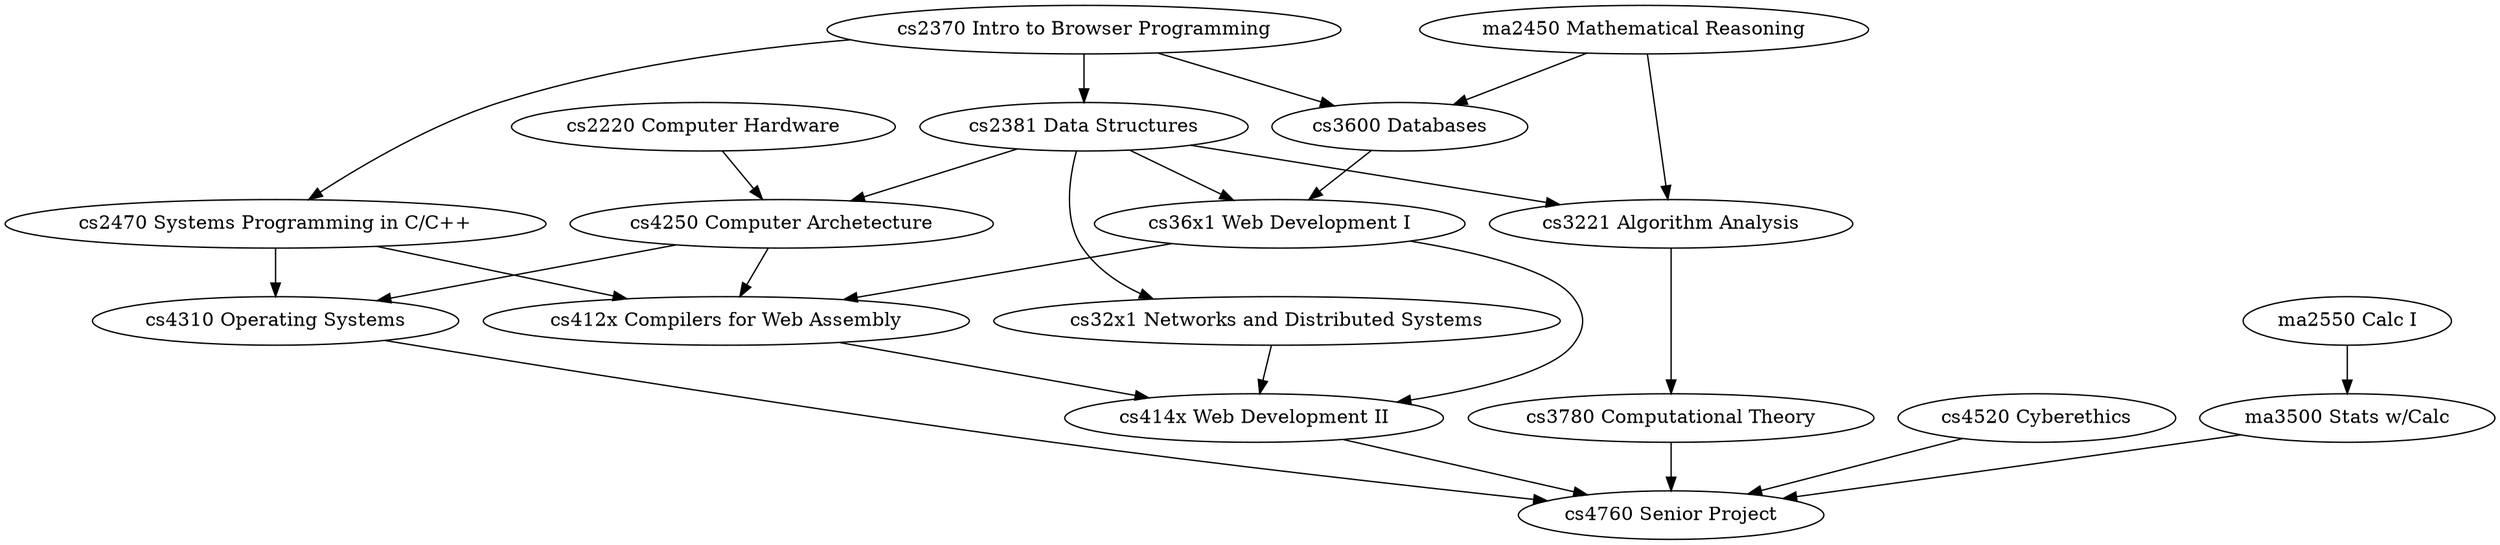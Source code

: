 
digraph {
  // Programming Sequence
  cs2370 [label="\N Intro to Browser Programming"]

  cs2381 [label="\N Data Structures"]
  cs2370 -> cs2381

  // Low Level and OS
  cs2220 [label="\N Computer Hardware"]

  cs2470 [label="\N Systems Programming in C/C++"]
  cs2370 -> cs2470

  cs4250 [label="\N Computer Archetecture"]
  cs2220 -> cs4250
  cs2381 -> cs4250

  cs4310 [label="\N Operating Systems"]
  cs4250 -> cs4310
  cs2470 -> cs4310

  // Algo and Theory
  ma2450 [label="\N Mathematical Reasoning"]

  cs3221 [label="\N Algorithm Analysis"]
  cs2381 -> cs3221
  ma2450 -> cs3221

  cs3780 [label="\N Computational Theory"]
  cs3221 -> cs3780

  // Web Dev
  cs3600 [label="\N Databases"]
  cs2370 -> cs3600
  ma2450 -> cs3600

  cs32x1 [label="\N Networks and Distributed Systems"]
  cs2381 -> cs32x1

  cs36x1 [label="\N Web Development I"]
  cs2381 -> cs36x1
  cs3600 -> cs36x1

  cs412x [label="\N Compilers for Web Assembly"]
  cs2470 -> cs412x
  cs4250 -> cs412x
  cs36x1 -> cs412x

  cs414x [label="\N Web Development II"]
  cs32x1 -> cs414x
  cs36x1 -> cs414x
  cs412x -> cs414x

  // Ethics
  cs4520 [label="\N Cyberethics"]

  // Math Reqs
  ma2550 [label="\N Calc I"]

  ma3500 [label="\N Stats w/Calc"]
  ma2550 -> ma3500

  // Final Project
  cs4760 [label="\N Senior Project"]
  cs3780 -> cs4760
  cs4310 -> cs4760
  cs414x -> cs4760
  cs4520 -> cs4760
  ma3500 -> cs4760
}

